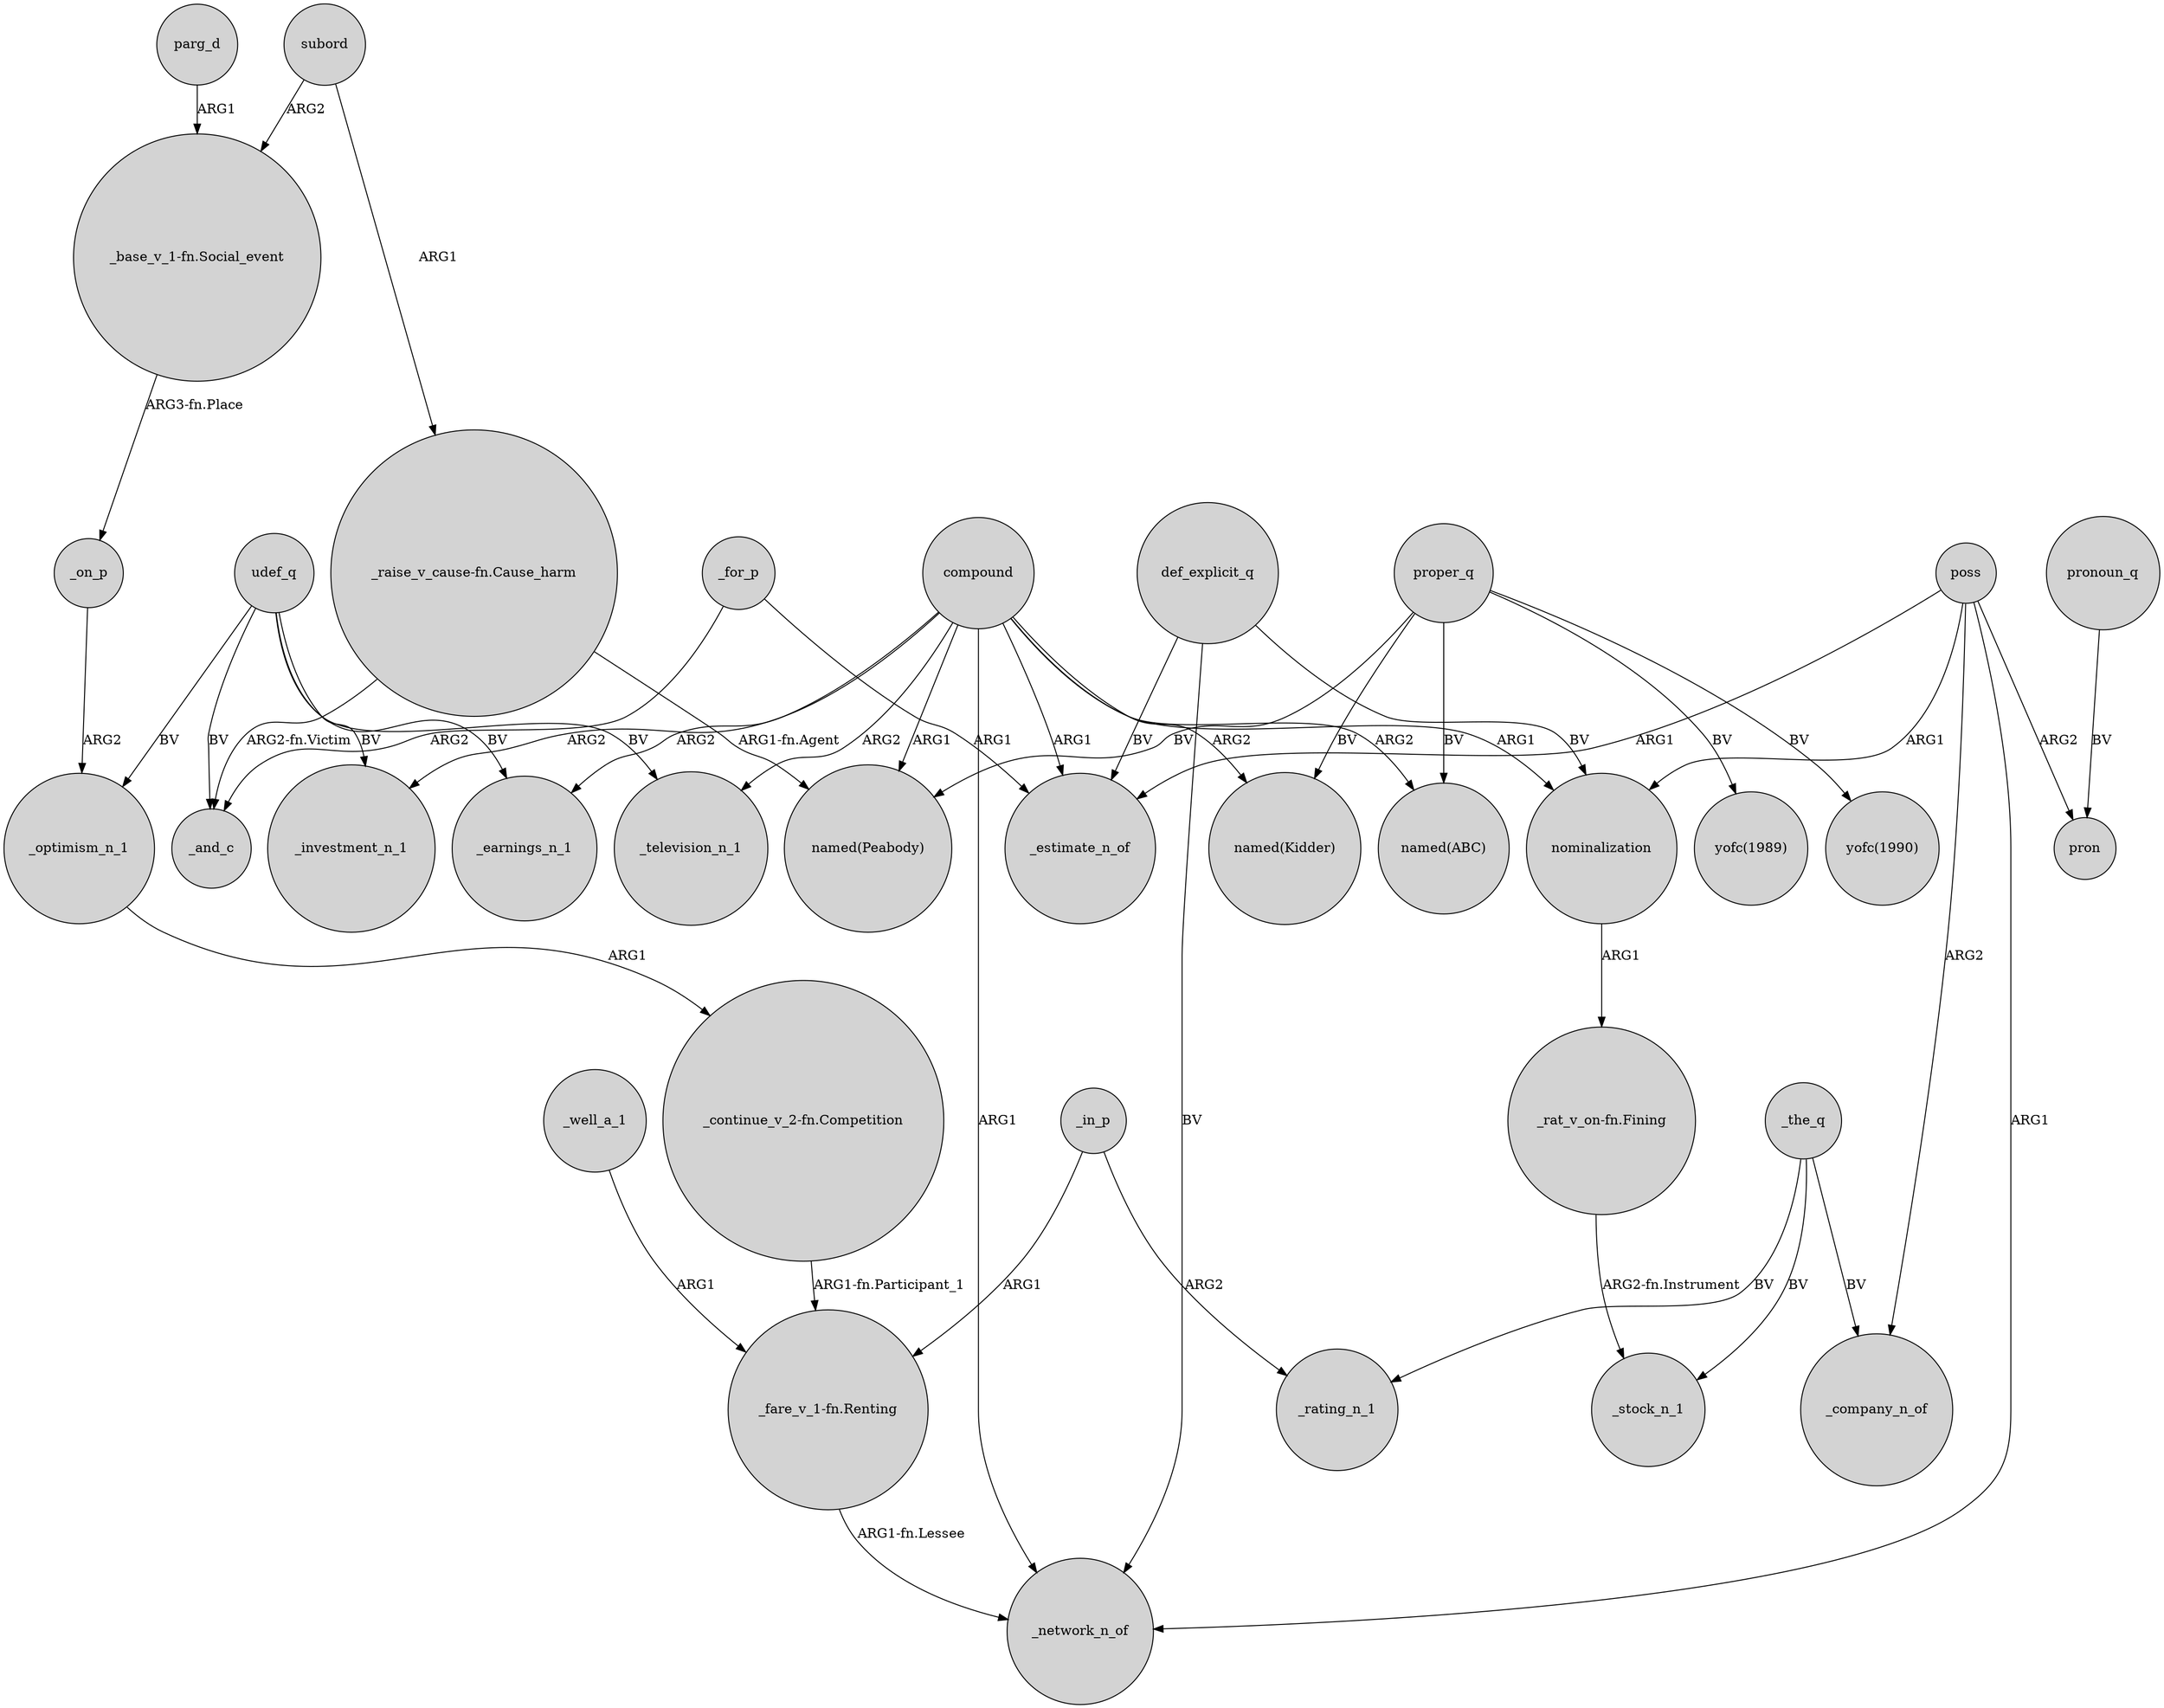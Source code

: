 digraph {
	node [shape=circle style=filled]
	"_base_v_1-fn.Social_event" -> _on_p [label="ARG3-fn.Place"]
	def_explicit_q -> _estimate_n_of [label=BV]
	subord -> "_base_v_1-fn.Social_event" [label=ARG2]
	"_raise_v_cause-fn.Cause_harm" -> "named(Peabody)" [label="ARG1-fn.Agent"]
	compound -> "named(Peabody)" [label=ARG1]
	poss -> _estimate_n_of [label=ARG1]
	proper_q -> "named(Peabody)" [label=BV]
	udef_q -> _television_n_1 [label=BV]
	compound -> _investment_n_1 [label=ARG2]
	compound -> "named(ABC)" [label=ARG2]
	nominalization -> "_rat_v_on-fn.Fining" [label=ARG1]
	_for_p -> _estimate_n_of [label=ARG1]
	poss -> _network_n_of [label=ARG1]
	udef_q -> _and_c [label=BV]
	"_rat_v_on-fn.Fining" -> _stock_n_1 [label="ARG2-fn.Instrument"]
	poss -> nominalization [label=ARG1]
	"_fare_v_1-fn.Renting" -> _network_n_of [label="ARG1-fn.Lessee"]
	subord -> "_raise_v_cause-fn.Cause_harm" [label=ARG1]
	_in_p -> _rating_n_1 [label=ARG2]
	compound -> _earnings_n_1 [label=ARG2]
	pronoun_q -> pron [label=BV]
	compound -> nominalization [label=ARG1]
	_the_q -> _stock_n_1 [label=BV]
	poss -> pron [label=ARG2]
	poss -> _company_n_of [label=ARG2]
	"_continue_v_2-fn.Competition" -> "_fare_v_1-fn.Renting" [label="ARG1-fn.Participant_1"]
	compound -> _television_n_1 [label=ARG2]
	udef_q -> _earnings_n_1 [label=BV]
	proper_q -> "named(ABC)" [label=BV]
	compound -> "named(Kidder)" [label=ARG2]
	_in_p -> "_fare_v_1-fn.Renting" [label=ARG1]
	compound -> _network_n_of [label=ARG1]
	"_raise_v_cause-fn.Cause_harm" -> _and_c [label="ARG2-fn.Victim"]
	proper_q -> "yofc(1989)" [label=BV]
	def_explicit_q -> nominalization [label=BV]
	_the_q -> _rating_n_1 [label=BV]
	udef_q -> _investment_n_1 [label=BV]
	proper_q -> "yofc(1990)" [label=BV]
	_on_p -> _optimism_n_1 [label=ARG2]
	compound -> _estimate_n_of [label=ARG1]
	udef_q -> _optimism_n_1 [label=BV]
	parg_d -> "_base_v_1-fn.Social_event" [label=ARG1]
	_optimism_n_1 -> "_continue_v_2-fn.Competition" [label=ARG1]
	proper_q -> "named(Kidder)" [label=BV]
	_the_q -> _company_n_of [label=BV]
	def_explicit_q -> _network_n_of [label=BV]
	_well_a_1 -> "_fare_v_1-fn.Renting" [label=ARG1]
	_for_p -> _and_c [label=ARG2]
}
